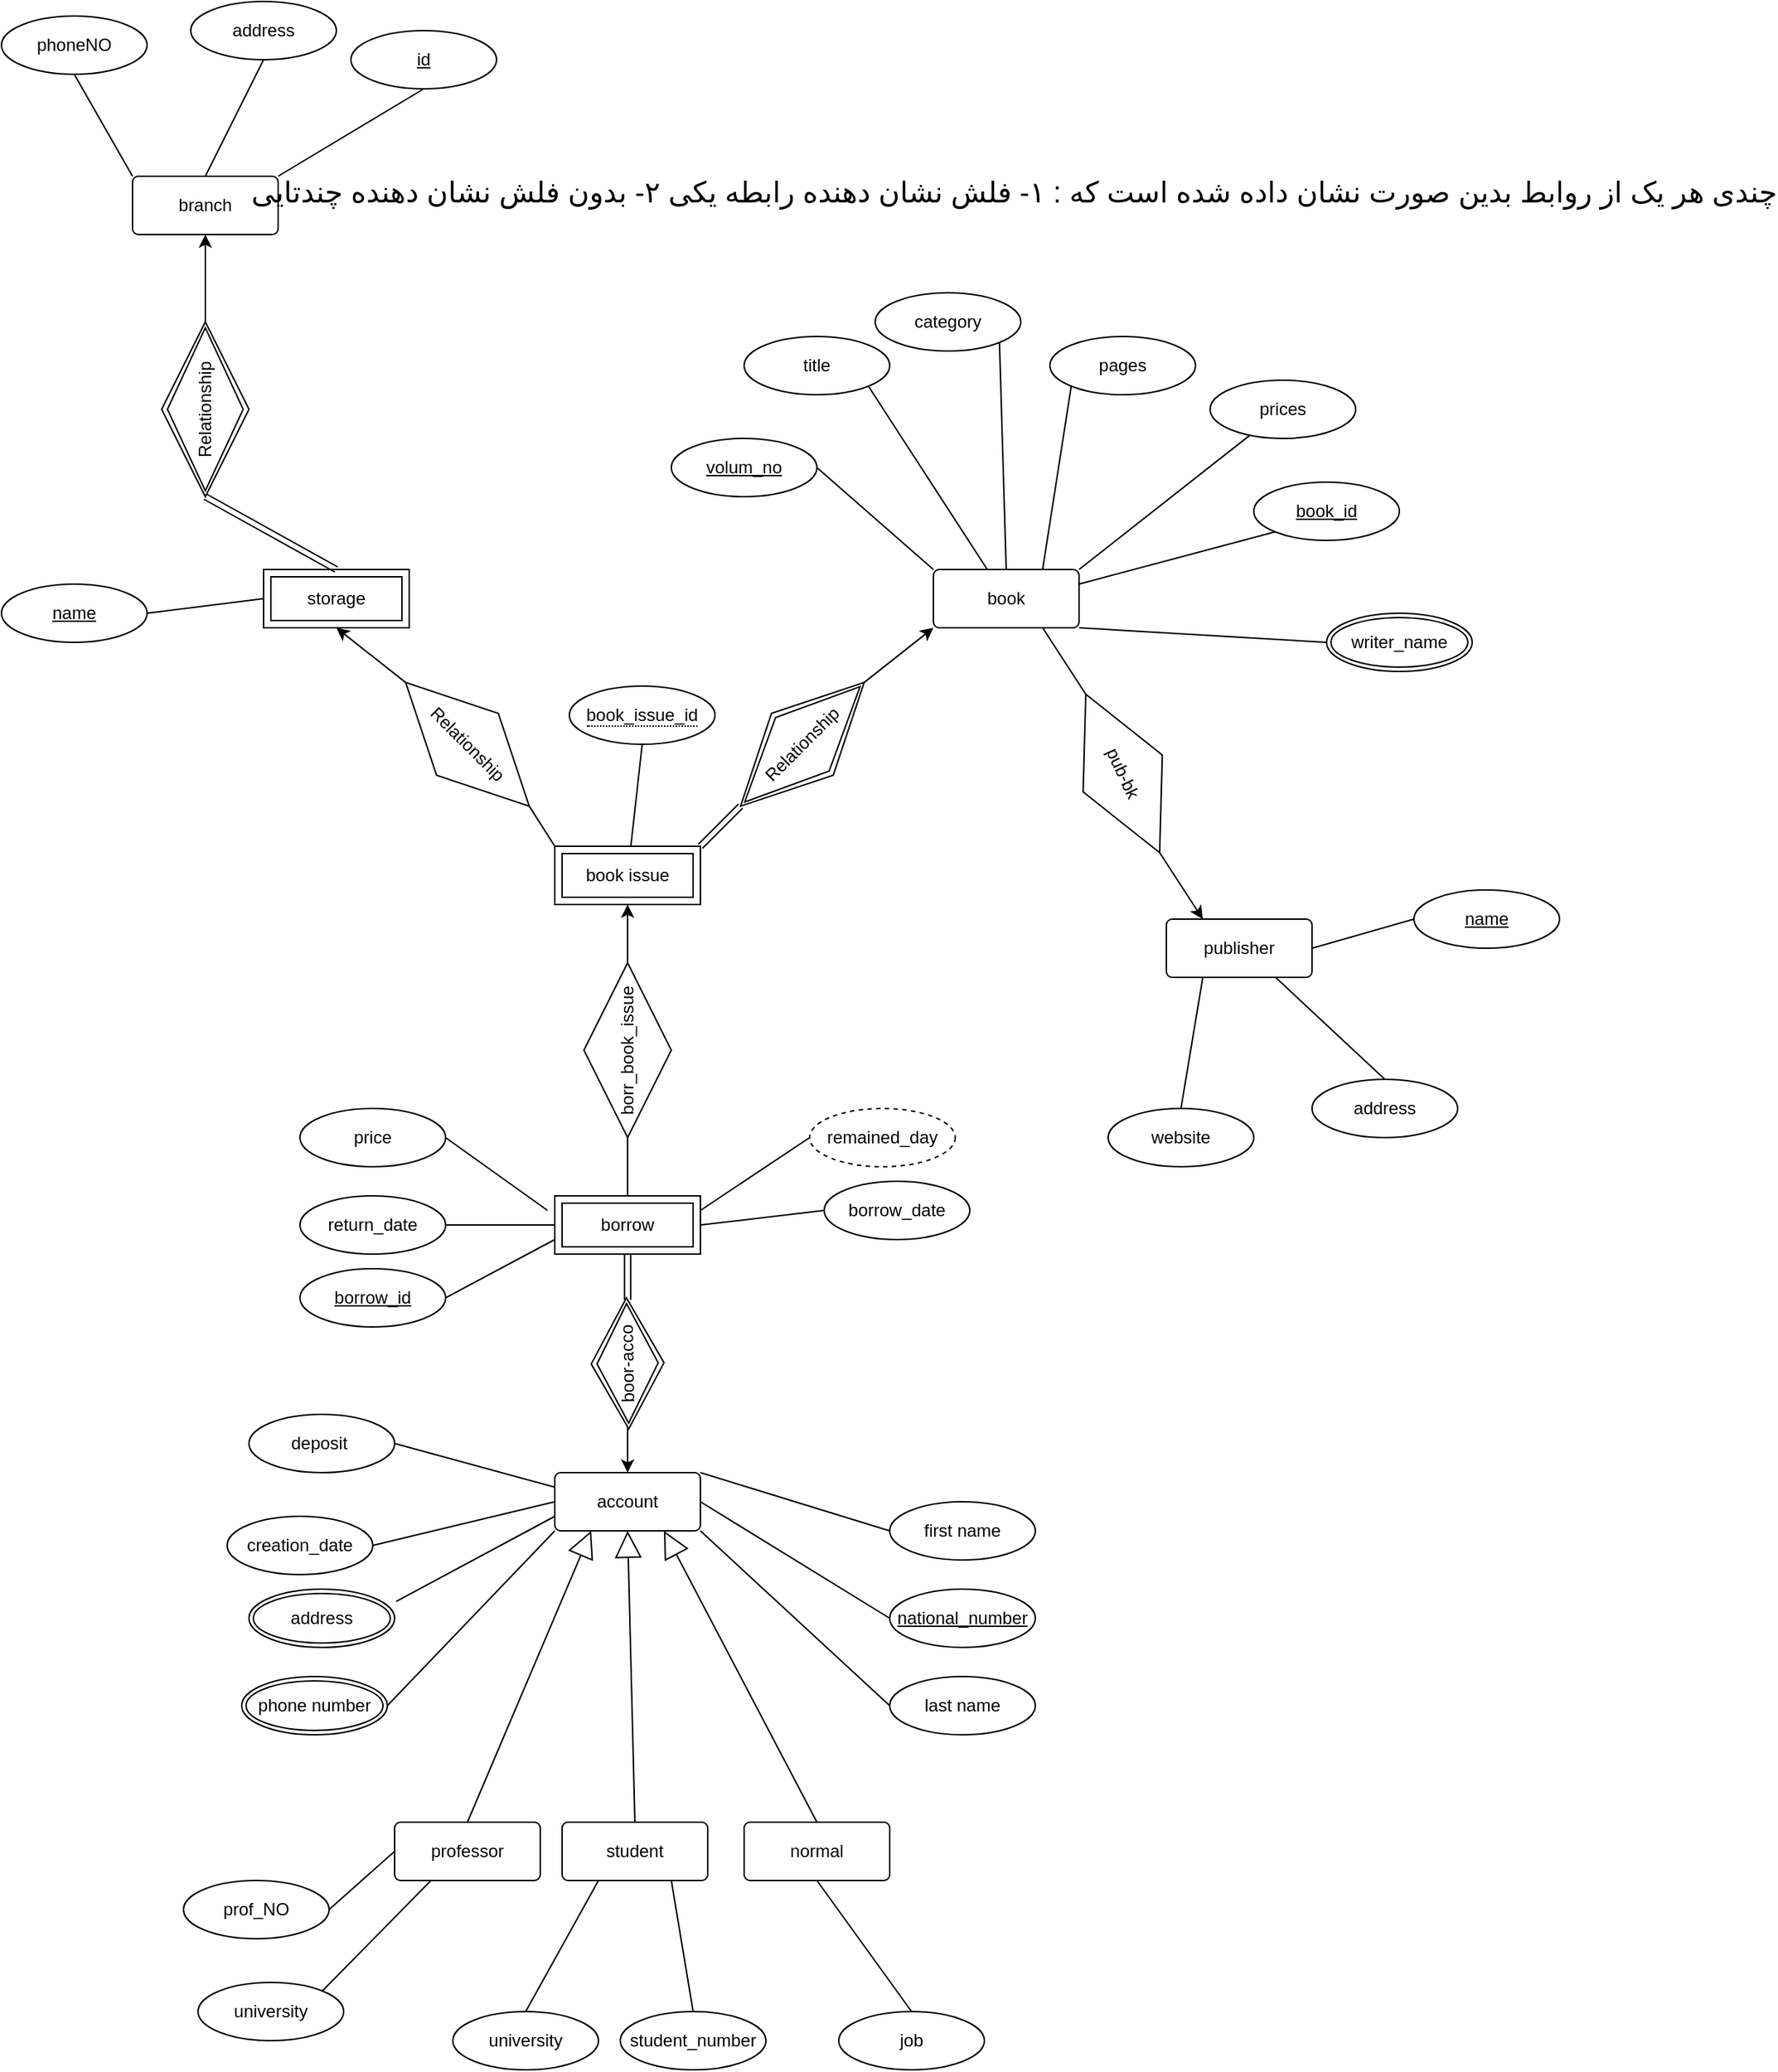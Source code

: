 <mxfile version="14.1.2" type="device"><diagram id="glLVvJ5-pbnduCWMiVPP" name="Page-1"><mxGraphModel dx="1059" dy="1778" grid="1" gridSize="10" guides="1" tooltips="1" connect="1" arrows="1" fold="1" page="1" pageScale="1" pageWidth="850" pageHeight="1100" math="0" shadow="0"><root><mxCell id="0"/><mxCell id="1" parent="0"/><mxCell id="2idphQGcroTWZcdZ5kKc-1" value="book" style="rounded=1;arcSize=10;whiteSpace=wrap;html=1;align=center;" vertex="1" parent="1"><mxGeometry x="660" y="280" width="100" height="40" as="geometry"/></mxCell><mxCell id="2idphQGcroTWZcdZ5kKc-2" value="storage" style="shape=ext;margin=3;double=1;whiteSpace=wrap;html=1;align=center;" vertex="1" parent="1"><mxGeometry x="200" y="280" width="100" height="40" as="geometry"/></mxCell><mxCell id="2idphQGcroTWZcdZ5kKc-3" value="branch" style="rounded=1;arcSize=10;whiteSpace=wrap;html=1;align=center;" vertex="1" parent="1"><mxGeometry x="110" y="10" width="100" height="40" as="geometry"/></mxCell><mxCell id="2idphQGcroTWZcdZ5kKc-4" value="professor" style="rounded=1;arcSize=10;whiteSpace=wrap;html=1;align=center;" vertex="1" parent="1"><mxGeometry x="290" y="1140" width="100" height="40" as="geometry"/></mxCell><mxCell id="2idphQGcroTWZcdZ5kKc-5" value="student" style="rounded=1;arcSize=10;whiteSpace=wrap;html=1;align=center;" vertex="1" parent="1"><mxGeometry x="405" y="1140" width="100" height="40" as="geometry"/></mxCell><mxCell id="2idphQGcroTWZcdZ5kKc-6" value="account" style="rounded=1;arcSize=10;whiteSpace=wrap;html=1;align=center;" vertex="1" parent="1"><mxGeometry x="400" y="900" width="100" height="40" as="geometry"/></mxCell><mxCell id="2idphQGcroTWZcdZ5kKc-7" value="book issue" style="shape=ext;margin=3;double=1;whiteSpace=wrap;html=1;align=center;" vertex="1" parent="1"><mxGeometry x="400" y="470" width="100" height="40" as="geometry"/></mxCell><mxCell id="2idphQGcroTWZcdZ5kKc-8" value="normal" style="rounded=1;arcSize=10;whiteSpace=wrap;html=1;align=center;" vertex="1" parent="1"><mxGeometry x="530" y="1140" width="100" height="40" as="geometry"/></mxCell><mxCell id="2idphQGcroTWZcdZ5kKc-114" style="edgeStyle=none;rounded=0;orthogonalLoop=1;jettySize=auto;html=1;exitX=1;exitY=0.5;exitDx=0;exitDy=0;entryX=0;entryY=1;entryDx=0;entryDy=0;" edge="1" parent="1" source="2idphQGcroTWZcdZ5kKc-10" target="2idphQGcroTWZcdZ5kKc-1"><mxGeometry relative="1" as="geometry"/></mxCell><mxCell id="2idphQGcroTWZcdZ5kKc-10" value="Relationship" style="shape=rhombus;double=1;perimeter=rhombusPerimeter;whiteSpace=wrap;html=1;align=center;rotation=-45;" vertex="1" parent="1"><mxGeometry x="510" y="370" width="120" height="60" as="geometry"/></mxCell><mxCell id="2idphQGcroTWZcdZ5kKc-11" value="" style="shape=link;html=1;rounded=0;entryX=0;entryY=0.5;entryDx=0;entryDy=0;exitX=1;exitY=0;exitDx=0;exitDy=0;" edge="1" parent="1" source="2idphQGcroTWZcdZ5kKc-7" target="2idphQGcroTWZcdZ5kKc-10"><mxGeometry relative="1" as="geometry"><mxPoint x="510" y="520" as="sourcePoint"/><mxPoint x="670" y="520" as="targetPoint"/></mxGeometry></mxCell><mxCell id="2idphQGcroTWZcdZ5kKc-160" style="edgeStyle=none;rounded=0;orthogonalLoop=1;jettySize=auto;html=1;entryX=0.5;entryY=1;entryDx=0;entryDy=0;" edge="1" parent="1" source="2idphQGcroTWZcdZ5kKc-14" target="2idphQGcroTWZcdZ5kKc-3"><mxGeometry relative="1" as="geometry"/></mxCell><mxCell id="2idphQGcroTWZcdZ5kKc-14" value="Relationship" style="shape=rhombus;double=1;perimeter=rhombusPerimeter;whiteSpace=wrap;html=1;align=center;rotation=-90;" vertex="1" parent="1"><mxGeometry x="100" y="140" width="120" height="60" as="geometry"/></mxCell><mxCell id="2idphQGcroTWZcdZ5kKc-15" value="" style="shape=link;html=1;rounded=0;entryX=0.5;entryY=0;entryDx=0;entryDy=0;exitX=0;exitY=0.5;exitDx=0;exitDy=0;" edge="1" parent="1" source="2idphQGcroTWZcdZ5kKc-14" target="2idphQGcroTWZcdZ5kKc-2"><mxGeometry relative="1" as="geometry"><mxPoint x="210" y="290" as="sourcePoint"/><mxPoint x="240" y="320" as="targetPoint"/></mxGeometry></mxCell><mxCell id="2idphQGcroTWZcdZ5kKc-113" style="edgeStyle=none;rounded=0;orthogonalLoop=1;jettySize=auto;html=1;exitX=0;exitY=0.5;exitDx=0;exitDy=0;entryX=0.5;entryY=1;entryDx=0;entryDy=0;" edge="1" parent="1" source="2idphQGcroTWZcdZ5kKc-20" target="2idphQGcroTWZcdZ5kKc-2"><mxGeometry relative="1" as="geometry"/></mxCell><mxCell id="2idphQGcroTWZcdZ5kKc-20" value="Relationship" style="shape=rhombus;perimeter=rhombusPerimeter;whiteSpace=wrap;html=1;align=center;rotation=45;" vertex="1" parent="1"><mxGeometry x="280" y="370" width="120" height="60" as="geometry"/></mxCell><mxCell id="2idphQGcroTWZcdZ5kKc-22" value="" style="endArrow=none;html=1;rounded=0;exitX=1;exitY=0.5;exitDx=0;exitDy=0;entryX=0;entryY=0;entryDx=0;entryDy=0;" edge="1" parent="1" source="2idphQGcroTWZcdZ5kKc-20" target="2idphQGcroTWZcdZ5kKc-7"><mxGeometry relative="1" as="geometry"><mxPoint x="420" y="400" as="sourcePoint"/><mxPoint x="580" y="400" as="targetPoint"/></mxGeometry></mxCell><mxCell id="2idphQGcroTWZcdZ5kKc-24" value="pages" style="ellipse;whiteSpace=wrap;html=1;align=center;" vertex="1" parent="1"><mxGeometry x="740" y="120" width="100" height="40" as="geometry"/></mxCell><mxCell id="2idphQGcroTWZcdZ5kKc-25" value="prices" style="ellipse;whiteSpace=wrap;html=1;align=center;" vertex="1" parent="1"><mxGeometry x="850" y="150" width="100" height="40" as="geometry"/></mxCell><mxCell id="2idphQGcroTWZcdZ5kKc-26" value="category" style="ellipse;whiteSpace=wrap;html=1;align=center;" vertex="1" parent="1"><mxGeometry x="620" y="90" width="100" height="40" as="geometry"/></mxCell><mxCell id="2idphQGcroTWZcdZ5kKc-29" value="title" style="ellipse;whiteSpace=wrap;html=1;align=center;" vertex="1" parent="1"><mxGeometry x="530" y="120" width="100" height="40" as="geometry"/></mxCell><mxCell id="2idphQGcroTWZcdZ5kKc-31" value="&lt;u&gt;book_id&lt;/u&gt;" style="ellipse;whiteSpace=wrap;html=1;align=center;" vertex="1" parent="1"><mxGeometry x="880" y="220" width="100" height="40" as="geometry"/></mxCell><mxCell id="2idphQGcroTWZcdZ5kKc-32" value="&lt;u&gt;volum_no&lt;/u&gt;" style="ellipse;whiteSpace=wrap;html=1;align=center;" vertex="1" parent="1"><mxGeometry x="480" y="190" width="100" height="40" as="geometry"/></mxCell><mxCell id="2idphQGcroTWZcdZ5kKc-51" value="" style="endArrow=none;html=1;rounded=0;exitX=1;exitY=0.5;exitDx=0;exitDy=0;entryX=0;entryY=0;entryDx=0;entryDy=0;" edge="1" parent="1" source="2idphQGcroTWZcdZ5kKc-32" target="2idphQGcroTWZcdZ5kKc-1"><mxGeometry relative="1" as="geometry"><mxPoint x="400" y="350" as="sourcePoint"/><mxPoint x="560" y="350" as="targetPoint"/></mxGeometry></mxCell><mxCell id="2idphQGcroTWZcdZ5kKc-52" value="" style="endArrow=none;html=1;rounded=0;entryX=0.5;entryY=0;entryDx=0;entryDy=0;exitX=1;exitY=1;exitDx=0;exitDy=0;" edge="1" parent="1" source="2idphQGcroTWZcdZ5kKc-26" target="2idphQGcroTWZcdZ5kKc-1"><mxGeometry relative="1" as="geometry"><mxPoint x="400" y="350" as="sourcePoint"/><mxPoint x="560" y="350" as="targetPoint"/></mxGeometry></mxCell><mxCell id="2idphQGcroTWZcdZ5kKc-54" value="" style="endArrow=none;html=1;rounded=0;entryX=0.75;entryY=0;entryDx=0;entryDy=0;exitX=0;exitY=1;exitDx=0;exitDy=0;" edge="1" parent="1" source="2idphQGcroTWZcdZ5kKc-24" target="2idphQGcroTWZcdZ5kKc-1"><mxGeometry relative="1" as="geometry"><mxPoint x="410" y="360" as="sourcePoint"/><mxPoint x="570" y="360" as="targetPoint"/></mxGeometry></mxCell><mxCell id="2idphQGcroTWZcdZ5kKc-55" value="" style="endArrow=none;html=1;rounded=0;entryX=1;entryY=0;entryDx=0;entryDy=0;" edge="1" parent="1" source="2idphQGcroTWZcdZ5kKc-25" target="2idphQGcroTWZcdZ5kKc-1"><mxGeometry relative="1" as="geometry"><mxPoint x="420" y="370" as="sourcePoint"/><mxPoint x="580" y="370" as="targetPoint"/></mxGeometry></mxCell><mxCell id="2idphQGcroTWZcdZ5kKc-56" value="" style="endArrow=none;html=1;rounded=0;entryX=0;entryY=1;entryDx=0;entryDy=0;exitX=1;exitY=0.25;exitDx=0;exitDy=0;" edge="1" parent="1" source="2idphQGcroTWZcdZ5kKc-1" target="2idphQGcroTWZcdZ5kKc-31"><mxGeometry relative="1" as="geometry"><mxPoint x="770" y="300" as="sourcePoint"/><mxPoint x="920" y="299.5" as="targetPoint"/></mxGeometry></mxCell><mxCell id="2idphQGcroTWZcdZ5kKc-57" value="" style="endArrow=none;html=1;rounded=0;exitX=1;exitY=1;exitDx=0;exitDy=0;" edge="1" parent="1" source="2idphQGcroTWZcdZ5kKc-29" target="2idphQGcroTWZcdZ5kKc-1"><mxGeometry relative="1" as="geometry"><mxPoint x="440" y="390" as="sourcePoint"/><mxPoint x="600" y="390" as="targetPoint"/></mxGeometry></mxCell><mxCell id="2idphQGcroTWZcdZ5kKc-58" value="publisher" style="rounded=1;arcSize=10;whiteSpace=wrap;html=1;align=center;" vertex="1" parent="1"><mxGeometry x="820" y="520" width="100" height="40" as="geometry"/></mxCell><mxCell id="2idphQGcroTWZcdZ5kKc-60" value="name" style="ellipse;whiteSpace=wrap;html=1;align=center;fontStyle=4;" vertex="1" parent="1"><mxGeometry x="990" y="500" width="100" height="40" as="geometry"/></mxCell><mxCell id="2idphQGcroTWZcdZ5kKc-61" value="address" style="ellipse;whiteSpace=wrap;html=1;align=center;" vertex="1" parent="1"><mxGeometry x="920" y="630" width="100" height="40" as="geometry"/></mxCell><mxCell id="2idphQGcroTWZcdZ5kKc-62" value="website" style="ellipse;whiteSpace=wrap;html=1;align=center;" vertex="1" parent="1"><mxGeometry x="780" y="650" width="100" height="40" as="geometry"/></mxCell><mxCell id="2idphQGcroTWZcdZ5kKc-63" value="" style="endArrow=none;html=1;rounded=0;entryX=0.5;entryY=1;entryDx=0;entryDy=0;exitX=0.5;exitY=0;exitDx=0;exitDy=0;" edge="1" parent="1" source="2idphQGcroTWZcdZ5kKc-3" target="2idphQGcroTWZcdZ5kKc-68"><mxGeometry relative="1" as="geometry"><mxPoint x="320" y="180" as="sourcePoint"/><mxPoint x="480" y="180" as="targetPoint"/></mxGeometry></mxCell><mxCell id="2idphQGcroTWZcdZ5kKc-64" value="" style="endArrow=none;html=1;rounded=0;exitX=0.75;exitY=1;exitDx=0;exitDy=0;entryX=0.5;entryY=0;entryDx=0;entryDy=0;" edge="1" parent="1" source="2idphQGcroTWZcdZ5kKc-58" target="2idphQGcroTWZcdZ5kKc-61"><mxGeometry relative="1" as="geometry"><mxPoint x="930" y="590" as="sourcePoint"/><mxPoint x="1090" y="590" as="targetPoint"/></mxGeometry></mxCell><mxCell id="2idphQGcroTWZcdZ5kKc-65" value="" style="endArrow=none;html=1;rounded=0;entryX=0;entryY=0.5;entryDx=0;entryDy=0;exitX=1;exitY=0.5;exitDx=0;exitDy=0;" edge="1" parent="1" source="2idphQGcroTWZcdZ5kKc-58" target="2idphQGcroTWZcdZ5kKc-60"><mxGeometry relative="1" as="geometry"><mxPoint x="890" y="570" as="sourcePoint"/><mxPoint x="1030" y="590" as="targetPoint"/></mxGeometry></mxCell><mxCell id="2idphQGcroTWZcdZ5kKc-66" value="" style="endArrow=none;html=1;rounded=0;exitX=0.5;exitY=0;exitDx=0;exitDy=0;entryX=0.25;entryY=1;entryDx=0;entryDy=0;" edge="1" parent="1" source="2idphQGcroTWZcdZ5kKc-62" target="2idphQGcroTWZcdZ5kKc-58"><mxGeometry relative="1" as="geometry"><mxPoint x="620" y="420" as="sourcePoint"/><mxPoint x="730" y="540" as="targetPoint"/></mxGeometry></mxCell><mxCell id="2idphQGcroTWZcdZ5kKc-67" value="id" style="ellipse;whiteSpace=wrap;html=1;align=center;fontStyle=4;" vertex="1" parent="1"><mxGeometry x="260" y="-90" width="100" height="40" as="geometry"/></mxCell><mxCell id="2idphQGcroTWZcdZ5kKc-68" value="address" style="ellipse;whiteSpace=wrap;html=1;align=center;" vertex="1" parent="1"><mxGeometry x="150" y="-110" width="100" height="40" as="geometry"/></mxCell><mxCell id="2idphQGcroTWZcdZ5kKc-69" value="phoneNO" style="ellipse;whiteSpace=wrap;html=1;align=center;" vertex="1" parent="1"><mxGeometry x="20" y="-100" width="100" height="40" as="geometry"/></mxCell><mxCell id="2idphQGcroTWZcdZ5kKc-70" value="" style="endArrow=none;html=1;rounded=0;exitX=0.5;exitY=1;exitDx=0;exitDy=0;entryX=1;entryY=0;entryDx=0;entryDy=0;" edge="1" parent="1" source="2idphQGcroTWZcdZ5kKc-67" target="2idphQGcroTWZcdZ5kKc-3"><mxGeometry relative="1" as="geometry"><mxPoint x="240" y="60" as="sourcePoint"/><mxPoint x="400" y="60" as="targetPoint"/></mxGeometry></mxCell><mxCell id="2idphQGcroTWZcdZ5kKc-71" value="" style="endArrow=none;html=1;rounded=0;entryX=0.5;entryY=1;entryDx=0;entryDy=0;exitX=0;exitY=0;exitDx=0;exitDy=0;" edge="1" parent="1" source="2idphQGcroTWZcdZ5kKc-3" target="2idphQGcroTWZcdZ5kKc-69"><mxGeometry relative="1" as="geometry"><mxPoint x="460" y="410" as="sourcePoint"/><mxPoint x="620" y="410" as="targetPoint"/></mxGeometry></mxCell><mxCell id="2idphQGcroTWZcdZ5kKc-72" value="" style="endArrow=none;html=1;rounded=0;exitX=1;exitY=0.5;exitDx=0;exitDy=0;entryX=0;entryY=0.5;entryDx=0;entryDy=0;" edge="1" parent="1" source="2idphQGcroTWZcdZ5kKc-77" target="2idphQGcroTWZcdZ5kKc-2"><mxGeometry relative="1" as="geometry"><mxPoint x="110" y="350" as="sourcePoint"/><mxPoint x="270" y="350" as="targetPoint"/></mxGeometry></mxCell><mxCell id="2idphQGcroTWZcdZ5kKc-73" value="" style="endArrow=none;html=1;rounded=0;exitX=1;exitY=1;exitDx=0;exitDy=0;entryX=0;entryY=0.5;entryDx=0;entryDy=0;" edge="1" parent="1" source="2idphQGcroTWZcdZ5kKc-1" target="2idphQGcroTWZcdZ5kKc-94"><mxGeometry relative="1" as="geometry"><mxPoint x="740" y="340" as="sourcePoint"/><mxPoint x="900" y="340" as="targetPoint"/></mxGeometry></mxCell><mxCell id="2idphQGcroTWZcdZ5kKc-74" value="" style="endArrow=none;html=1;rounded=0;exitX=1;exitY=0.5;exitDx=0;exitDy=0;entryX=0;entryY=0.5;entryDx=0;entryDy=0;" edge="1" parent="1" source="2idphQGcroTWZcdZ5kKc-115" target="2idphQGcroTWZcdZ5kKc-6"><mxGeometry relative="1" as="geometry"><mxPoint x="330" y="910" as="sourcePoint"/><mxPoint x="375" y="920" as="targetPoint"/></mxGeometry></mxCell><mxCell id="2idphQGcroTWZcdZ5kKc-77" value="name" style="ellipse;whiteSpace=wrap;html=1;align=center;fontStyle=4;" vertex="1" parent="1"><mxGeometry x="20" y="290" width="100" height="40" as="geometry"/></mxCell><mxCell id="2idphQGcroTWZcdZ5kKc-79" value="national_number" style="ellipse;whiteSpace=wrap;html=1;align=center;fontStyle=4;" vertex="1" parent="1"><mxGeometry x="630" y="980" width="100" height="40" as="geometry"/></mxCell><mxCell id="2idphQGcroTWZcdZ5kKc-80" value="last name" style="ellipse;whiteSpace=wrap;html=1;align=center;" vertex="1" parent="1"><mxGeometry x="630" y="1040" width="100" height="40" as="geometry"/></mxCell><mxCell id="2idphQGcroTWZcdZ5kKc-81" value="first name" style="ellipse;whiteSpace=wrap;html=1;align=center;" vertex="1" parent="1"><mxGeometry x="630" y="920" width="100" height="40" as="geometry"/></mxCell><mxCell id="2idphQGcroTWZcdZ5kKc-82" value="phone number" style="ellipse;shape=doubleEllipse;margin=3;whiteSpace=wrap;html=1;align=center;" vertex="1" parent="1"><mxGeometry x="185" y="1040" width="100" height="40" as="geometry"/></mxCell><mxCell id="2idphQGcroTWZcdZ5kKc-83" value="address" style="ellipse;shape=doubleEllipse;margin=3;whiteSpace=wrap;html=1;align=center;" vertex="1" parent="1"><mxGeometry x="190" y="980" width="100" height="40" as="geometry"/></mxCell><mxCell id="2idphQGcroTWZcdZ5kKc-86" value="" style="endArrow=none;html=1;rounded=0;exitX=1;exitY=0;exitDx=0;exitDy=0;entryX=0.25;entryY=1;entryDx=0;entryDy=0;" edge="1" parent="1" source="2idphQGcroTWZcdZ5kKc-107" target="2idphQGcroTWZcdZ5kKc-4"><mxGeometry relative="1" as="geometry"><mxPoint x="130.0" y="1110" as="sourcePoint"/><mxPoint x="290" y="1110" as="targetPoint"/></mxGeometry></mxCell><mxCell id="2idphQGcroTWZcdZ5kKc-87" value="" style="endArrow=none;html=1;rounded=0;exitX=1;exitY=0.5;exitDx=0;exitDy=0;entryX=0;entryY=0.5;entryDx=0;entryDy=0;" edge="1" parent="1" source="2idphQGcroTWZcdZ5kKc-106" target="2idphQGcroTWZcdZ5kKc-4"><mxGeometry relative="1" as="geometry"><mxPoint x="185.0" y="1159.29" as="sourcePoint"/><mxPoint x="345" y="1159.29" as="targetPoint"/></mxGeometry></mxCell><mxCell id="2idphQGcroTWZcdZ5kKc-88" value="" style="endArrow=none;html=1;rounded=0;exitX=0.5;exitY=0;exitDx=0;exitDy=0;entryX=0.25;entryY=1;entryDx=0;entryDy=0;" edge="1" parent="1" source="2idphQGcroTWZcdZ5kKc-110" target="2idphQGcroTWZcdZ5kKc-5"><mxGeometry relative="1" as="geometry"><mxPoint x="290.0" y="1210" as="sourcePoint"/><mxPoint x="450" y="1210" as="targetPoint"/></mxGeometry></mxCell><mxCell id="2idphQGcroTWZcdZ5kKc-89" value="" style="endArrow=none;html=1;rounded=0;exitX=1;exitY=0.5;exitDx=0;exitDy=0;entryX=0;entryY=1;entryDx=0;entryDy=0;" edge="1" parent="1" source="2idphQGcroTWZcdZ5kKc-82" target="2idphQGcroTWZcdZ5kKc-6"><mxGeometry relative="1" as="geometry"><mxPoint x="335.0" y="1070" as="sourcePoint"/><mxPoint x="495" y="1070" as="targetPoint"/></mxGeometry></mxCell><mxCell id="2idphQGcroTWZcdZ5kKc-90" value="" style="endArrow=none;html=1;rounded=0;exitX=1.011;exitY=0.211;exitDx=0;exitDy=0;exitPerimeter=0;entryX=0;entryY=0.75;entryDx=0;entryDy=0;" edge="1" parent="1" source="2idphQGcroTWZcdZ5kKc-83" target="2idphQGcroTWZcdZ5kKc-6"><mxGeometry relative="1" as="geometry"><mxPoint x="255.0" y="929.29" as="sourcePoint"/><mxPoint x="415" y="929.29" as="targetPoint"/></mxGeometry></mxCell><mxCell id="2idphQGcroTWZcdZ5kKc-91" value="" style="endArrow=none;html=1;rounded=0;entryX=0;entryY=0.5;entryDx=0;entryDy=0;exitX=1;exitY=1;exitDx=0;exitDy=0;" edge="1" parent="1" source="2idphQGcroTWZcdZ5kKc-6" target="2idphQGcroTWZcdZ5kKc-80"><mxGeometry relative="1" as="geometry"><mxPoint x="465.0" y="1059.29" as="sourcePoint"/><mxPoint x="625" y="1059.29" as="targetPoint"/></mxGeometry></mxCell><mxCell id="2idphQGcroTWZcdZ5kKc-92" value="" style="endArrow=none;html=1;rounded=0;entryX=0;entryY=0.5;entryDx=0;entryDy=0;exitX=1;exitY=0.5;exitDx=0;exitDy=0;" edge="1" parent="1" source="2idphQGcroTWZcdZ5kKc-6" target="2idphQGcroTWZcdZ5kKc-79"><mxGeometry relative="1" as="geometry"><mxPoint x="685.0" y="840" as="sourcePoint"/><mxPoint x="845" y="840" as="targetPoint"/></mxGeometry></mxCell><mxCell id="2idphQGcroTWZcdZ5kKc-93" value="" style="endArrow=none;html=1;rounded=0;entryX=0;entryY=0.5;entryDx=0;entryDy=0;exitX=1;exitY=0;exitDx=0;exitDy=0;" edge="1" parent="1" source="2idphQGcroTWZcdZ5kKc-6" target="2idphQGcroTWZcdZ5kKc-81"><mxGeometry relative="1" as="geometry"><mxPoint x="695.0" y="850" as="sourcePoint"/><mxPoint x="855" y="850" as="targetPoint"/></mxGeometry></mxCell><mxCell id="2idphQGcroTWZcdZ5kKc-94" value="writer_name" style="ellipse;shape=doubleEllipse;margin=3;whiteSpace=wrap;html=1;align=center;" vertex="1" parent="1"><mxGeometry x="930" y="310" width="100" height="40" as="geometry"/></mxCell><mxCell id="2idphQGcroTWZcdZ5kKc-96" value="" style="endArrow=block;endSize=16;endFill=0;html=1;exitX=0.5;exitY=0;exitDx=0;exitDy=0;entryX=0.25;entryY=1;entryDx=0;entryDy=0;" edge="1" parent="1" source="2idphQGcroTWZcdZ5kKc-4" target="2idphQGcroTWZcdZ5kKc-6"><mxGeometry width="160" relative="1" as="geometry"><mxPoint x="390" y="940" as="sourcePoint"/><mxPoint x="427" y="1020" as="targetPoint"/></mxGeometry></mxCell><mxCell id="2idphQGcroTWZcdZ5kKc-98" value="" style="endArrow=block;endSize=16;endFill=0;html=1;exitX=0.5;exitY=0;exitDx=0;exitDy=0;entryX=0.75;entryY=1;entryDx=0;entryDy=0;" edge="1" parent="1" source="2idphQGcroTWZcdZ5kKc-8" target="2idphQGcroTWZcdZ5kKc-6"><mxGeometry width="160" relative="1" as="geometry"><mxPoint x="565" y="1120" as="sourcePoint"/><mxPoint x="725" y="1120" as="targetPoint"/></mxGeometry></mxCell><mxCell id="2idphQGcroTWZcdZ5kKc-99" value="" style="endArrow=block;endSize=16;endFill=0;html=1;exitX=0.5;exitY=0;exitDx=0;exitDy=0;entryX=0.5;entryY=1;entryDx=0;entryDy=0;" edge="1" parent="1" source="2idphQGcroTWZcdZ5kKc-5" target="2idphQGcroTWZcdZ5kKc-6"><mxGeometry width="160" relative="1" as="geometry"><mxPoint x="390" y="940" as="sourcePoint"/><mxPoint x="550" y="940" as="targetPoint"/></mxGeometry></mxCell><mxCell id="2idphQGcroTWZcdZ5kKc-106" value="prof_NO" style="ellipse;whiteSpace=wrap;html=1;align=center;" vertex="1" parent="1"><mxGeometry x="145" y="1180" width="100" height="40" as="geometry"/></mxCell><mxCell id="2idphQGcroTWZcdZ5kKc-107" value="university" style="ellipse;whiteSpace=wrap;html=1;align=center;" vertex="1" parent="1"><mxGeometry x="155" y="1250" width="100" height="40" as="geometry"/></mxCell><mxCell id="2idphQGcroTWZcdZ5kKc-108" value="" style="endArrow=none;html=1;rounded=0;exitX=0.5;exitY=0;exitDx=0;exitDy=0;entryX=0.75;entryY=1;entryDx=0;entryDy=0;" edge="1" parent="1" source="2idphQGcroTWZcdZ5kKc-111" target="2idphQGcroTWZcdZ5kKc-5"><mxGeometry relative="1" as="geometry"><mxPoint x="705.0" y="700" as="sourcePoint"/><mxPoint x="865" y="700" as="targetPoint"/></mxGeometry></mxCell><mxCell id="2idphQGcroTWZcdZ5kKc-109" value="" style="endArrow=none;html=1;rounded=0;exitX=0.5;exitY=0;exitDx=0;exitDy=0;entryX=0.5;entryY=1;entryDx=0;entryDy=0;" edge="1" parent="1" source="2idphQGcroTWZcdZ5kKc-112" target="2idphQGcroTWZcdZ5kKc-8"><mxGeometry relative="1" as="geometry"><mxPoint x="630.0" y="1240" as="sourcePoint"/><mxPoint x="790" y="1240" as="targetPoint"/></mxGeometry></mxCell><mxCell id="2idphQGcroTWZcdZ5kKc-110" value="university" style="ellipse;whiteSpace=wrap;html=1;align=center;" vertex="1" parent="1"><mxGeometry x="330" y="1270" width="100" height="40" as="geometry"/></mxCell><mxCell id="2idphQGcroTWZcdZ5kKc-111" value="student_number" style="ellipse;whiteSpace=wrap;html=1;align=center;" vertex="1" parent="1"><mxGeometry x="445" y="1270" width="100" height="40" as="geometry"/></mxCell><mxCell id="2idphQGcroTWZcdZ5kKc-112" value="job" style="ellipse;whiteSpace=wrap;html=1;align=center;" vertex="1" parent="1"><mxGeometry x="595" y="1270" width="100" height="40" as="geometry"/></mxCell><mxCell id="2idphQGcroTWZcdZ5kKc-115" value="creation_date" style="ellipse;whiteSpace=wrap;html=1;align=center;" vertex="1" parent="1"><mxGeometry x="175" y="930" width="100" height="40" as="geometry"/></mxCell><mxCell id="2idphQGcroTWZcdZ5kKc-116" value="deposit&amp;nbsp;" style="ellipse;whiteSpace=wrap;html=1;align=center;" vertex="1" parent="1"><mxGeometry x="190" y="860" width="100" height="40" as="geometry"/></mxCell><mxCell id="2idphQGcroTWZcdZ5kKc-117" value="" style="endArrow=none;html=1;rounded=0;exitX=1;exitY=0.5;exitDx=0;exitDy=0;entryX=0;entryY=0.25;entryDx=0;entryDy=0;" edge="1" parent="1" source="2idphQGcroTWZcdZ5kKc-116" target="2idphQGcroTWZcdZ5kKc-6"><mxGeometry relative="1" as="geometry"><mxPoint x="300.0" y="870" as="sourcePoint"/><mxPoint x="460" y="870" as="targetPoint"/></mxGeometry></mxCell><mxCell id="2idphQGcroTWZcdZ5kKc-159" style="edgeStyle=none;rounded=0;orthogonalLoop=1;jettySize=auto;html=1;exitX=1;exitY=0.5;exitDx=0;exitDy=0;entryX=0.25;entryY=0;entryDx=0;entryDy=0;" edge="1" parent="1" source="2idphQGcroTWZcdZ5kKc-118" target="2idphQGcroTWZcdZ5kKc-58"><mxGeometry relative="1" as="geometry"/></mxCell><mxCell id="2idphQGcroTWZcdZ5kKc-118" value="pub-bk" style="shape=rhombus;perimeter=rhombusPerimeter;whiteSpace=wrap;html=1;align=center;rotation=65;" vertex="1" parent="1"><mxGeometry x="730" y="390" width="120" height="60" as="geometry"/></mxCell><mxCell id="2idphQGcroTWZcdZ5kKc-119" value="" style="endArrow=none;html=1;rounded=0;entryX=0;entryY=0.5;entryDx=0;entryDy=0;exitX=0.75;exitY=1;exitDx=0;exitDy=0;" edge="1" parent="1" source="2idphQGcroTWZcdZ5kKc-1" target="2idphQGcroTWZcdZ5kKc-118"><mxGeometry relative="1" as="geometry"><mxPoint x="630.0" y="580" as="sourcePoint"/><mxPoint x="790" y="580" as="targetPoint"/></mxGeometry></mxCell><mxCell id="2idphQGcroTWZcdZ5kKc-123" value="&lt;span style=&quot;border-bottom: 1px dotted&quot;&gt;book_issue_id&lt;/span&gt;" style="ellipse;whiteSpace=wrap;html=1;align=center;" vertex="1" parent="1"><mxGeometry x="410" y="360" width="100" height="40" as="geometry"/></mxCell><mxCell id="2idphQGcroTWZcdZ5kKc-125" value="" style="endArrow=none;html=1;rounded=0;exitX=0.5;exitY=1;exitDx=0;exitDy=0;" edge="1" parent="1" source="2idphQGcroTWZcdZ5kKc-123" target="2idphQGcroTWZcdZ5kKc-7"><mxGeometry relative="1" as="geometry"><mxPoint x="660.0" y="610" as="sourcePoint"/><mxPoint x="820" y="610" as="targetPoint"/></mxGeometry></mxCell><mxCell id="2idphQGcroTWZcdZ5kKc-130" value="" style="endArrow=none;html=1;rounded=0;entryX=0;entryY=0.5;entryDx=0;entryDy=0;exitX=1;exitY=0.5;exitDx=0;exitDy=0;" edge="1" parent="1" source="2idphQGcroTWZcdZ5kKc-138" target="2idphQGcroTWZcdZ5kKc-135"><mxGeometry relative="1" as="geometry"><mxPoint x="515" y="710" as="sourcePoint"/><mxPoint x="825" y="650" as="targetPoint"/></mxGeometry></mxCell><mxCell id="2idphQGcroTWZcdZ5kKc-131" value="" style="endArrow=none;html=1;rounded=0;exitX=1;exitY=0.5;exitDx=0;exitDy=0;entryX=0;entryY=0.5;entryDx=0;entryDy=0;" edge="1" parent="1" source="2idphQGcroTWZcdZ5kKc-137" target="2idphQGcroTWZcdZ5kKc-138"><mxGeometry relative="1" as="geometry"><mxPoint x="675.0" y="660" as="sourcePoint"/><mxPoint x="355" y="730" as="targetPoint"/></mxGeometry></mxCell><mxCell id="2idphQGcroTWZcdZ5kKc-132" value="" style="endArrow=none;html=1;rounded=0;exitX=1;exitY=0.5;exitDx=0;exitDy=0;entryX=0;entryY=0.75;entryDx=0;entryDy=0;" edge="1" parent="1" source="2idphQGcroTWZcdZ5kKc-142" target="2idphQGcroTWZcdZ5kKc-138"><mxGeometry relative="1" as="geometry"><mxPoint x="685.0" y="670" as="sourcePoint"/><mxPoint x="845" y="670" as="targetPoint"/></mxGeometry></mxCell><mxCell id="2idphQGcroTWZcdZ5kKc-135" value="borrow_date" style="ellipse;whiteSpace=wrap;html=1;align=center;" vertex="1" parent="1"><mxGeometry x="585" y="700" width="100" height="40" as="geometry"/></mxCell><mxCell id="2idphQGcroTWZcdZ5kKc-137" value="return_date" style="ellipse;whiteSpace=wrap;html=1;align=center;" vertex="1" parent="1"><mxGeometry x="225" y="710" width="100" height="40" as="geometry"/></mxCell><mxCell id="2idphQGcroTWZcdZ5kKc-138" value="borrow" style="shape=ext;margin=3;double=1;whiteSpace=wrap;html=1;align=center;" vertex="1" parent="1"><mxGeometry x="400" y="710" width="100" height="40" as="geometry"/></mxCell><mxCell id="2idphQGcroTWZcdZ5kKc-144" style="edgeStyle=none;rounded=0;orthogonalLoop=1;jettySize=auto;html=1;entryX=0.5;entryY=0;entryDx=0;entryDy=0;" edge="1" parent="1" source="2idphQGcroTWZcdZ5kKc-140" target="2idphQGcroTWZcdZ5kKc-6"><mxGeometry relative="1" as="geometry"/></mxCell><mxCell id="2idphQGcroTWZcdZ5kKc-140" value="boor-acco" style="shape=rhombus;double=1;perimeter=rhombusPerimeter;whiteSpace=wrap;html=1;align=center;rotation=-91;" vertex="1" parent="1"><mxGeometry x="405" y="800" width="90" height="50" as="geometry"/></mxCell><mxCell id="2idphQGcroTWZcdZ5kKc-142" value="&lt;u&gt;borrow_id&lt;/u&gt;" style="ellipse;whiteSpace=wrap;html=1;align=center;" vertex="1" parent="1"><mxGeometry x="225" y="760" width="100" height="40" as="geometry"/></mxCell><mxCell id="2idphQGcroTWZcdZ5kKc-145" value="" style="shape=link;html=1;rounded=0;width=4.286;exitX=0.5;exitY=1;exitDx=0;exitDy=0;" edge="1" parent="1" source="2idphQGcroTWZcdZ5kKc-138" target="2idphQGcroTWZcdZ5kKc-140"><mxGeometry relative="1" as="geometry"><mxPoint x="495" y="860" as="sourcePoint"/><mxPoint x="655" y="860" as="targetPoint"/></mxGeometry></mxCell><mxCell id="2idphQGcroTWZcdZ5kKc-146" value="" style="resizable=0;html=1;align=right;verticalAlign=bottom;" connectable="0" vertex="1" parent="2idphQGcroTWZcdZ5kKc-145"><mxGeometry x="1" relative="1" as="geometry"/></mxCell><mxCell id="2idphQGcroTWZcdZ5kKc-147" value="remained_day" style="ellipse;whiteSpace=wrap;html=1;align=center;dashed=1;" vertex="1" parent="1"><mxGeometry x="575" y="650" width="100" height="40" as="geometry"/></mxCell><mxCell id="2idphQGcroTWZcdZ5kKc-149" value="" style="endArrow=none;html=1;rounded=0;entryX=1;entryY=0.25;entryDx=0;entryDy=0;exitX=0;exitY=0.5;exitDx=0;exitDy=0;" edge="1" parent="1" source="2idphQGcroTWZcdZ5kKc-147" target="2idphQGcroTWZcdZ5kKc-138"><mxGeometry relative="1" as="geometry"><mxPoint x="505.0" y="910" as="sourcePoint"/><mxPoint x="640.0" y="950" as="targetPoint"/></mxGeometry></mxCell><mxCell id="2idphQGcroTWZcdZ5kKc-150" value="price&lt;br&gt;" style="ellipse;whiteSpace=wrap;html=1;align=center;" vertex="1" parent="1"><mxGeometry x="225" y="650" width="100" height="40" as="geometry"/></mxCell><mxCell id="2idphQGcroTWZcdZ5kKc-152" value="" style="endArrow=none;html=1;rounded=0;entryX=0.5;entryY=0;entryDx=0;entryDy=0;exitX=0;exitY=0.5;exitDx=0;exitDy=0;" edge="1" parent="1" source="2idphQGcroTWZcdZ5kKc-155" target="2idphQGcroTWZcdZ5kKc-138"><mxGeometry relative="1" as="geometry"><mxPoint x="310" y="510" as="sourcePoint"/><mxPoint x="450" y="540" as="targetPoint"/></mxGeometry></mxCell><mxCell id="2idphQGcroTWZcdZ5kKc-154" value="" style="endArrow=none;html=1;rounded=0;exitX=1;exitY=0.5;exitDx=0;exitDy=0;" edge="1" parent="1" source="2idphQGcroTWZcdZ5kKc-150"><mxGeometry relative="1" as="geometry"><mxPoint x="465.0" y="560" as="sourcePoint"/><mxPoint x="395" y="720" as="targetPoint"/></mxGeometry></mxCell><mxCell id="2idphQGcroTWZcdZ5kKc-156" style="edgeStyle=none;rounded=0;orthogonalLoop=1;jettySize=auto;html=1;entryX=0.5;entryY=1;entryDx=0;entryDy=0;" edge="1" parent="1" source="2idphQGcroTWZcdZ5kKc-155" target="2idphQGcroTWZcdZ5kKc-7"><mxGeometry relative="1" as="geometry"/></mxCell><mxCell id="2idphQGcroTWZcdZ5kKc-155" value="borr_book_issue" style="shape=rhombus;perimeter=rhombusPerimeter;whiteSpace=wrap;html=1;align=center;rotation=-90;" vertex="1" parent="1"><mxGeometry x="390" y="580" width="120" height="60" as="geometry"/></mxCell><mxCell id="2idphQGcroTWZcdZ5kKc-158" value="&lt;font style=&quot;font-size: 20px&quot;&gt;چندی هر یک از روابط بدین صورت نشان داده شده است که : ۱- فلش نشان دهنده رابطه یکی ۲- بدون فلش نشان دهنده چندتایی&lt;/font&gt;" style="text;html=1;align=center;verticalAlign=middle;resizable=0;points=[];autosize=1;" vertex="1" parent="1"><mxGeometry x="260" y="10" width="910" height="20" as="geometry"/></mxCell></root></mxGraphModel></diagram></mxfile>
